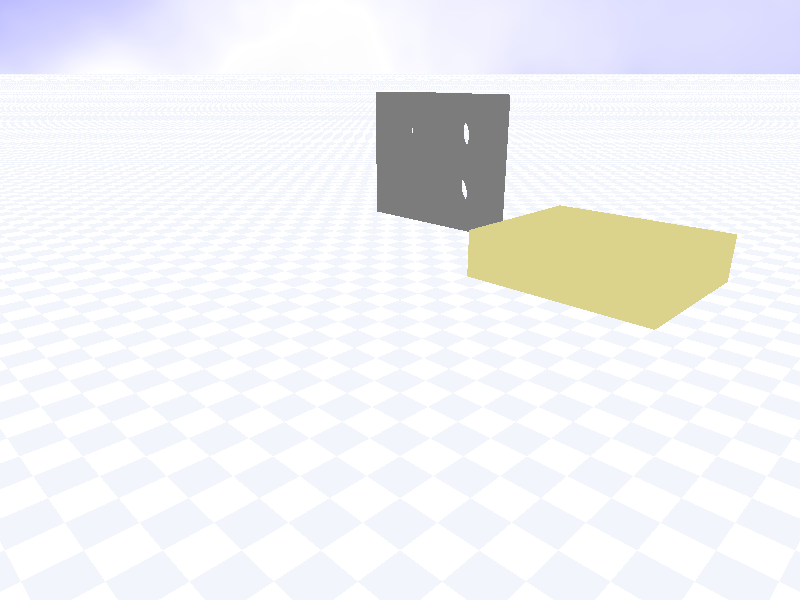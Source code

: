 //==========================================================

// 3D-Baukasten Version 1.2 (c) 2002 H.Kleber 

// POV 2 Datei Datum: 24.02.2002 Zeit: 23:13:04

//==========================================================

#include "colors.inc"
#include "textures.inc"
#include "shapes.inc"


// Standardeinstellungen: 

sky_sphere { pigment { Bright_Blue_Sky}}

camera {location <15,8,-15> look_at <0,0,0>}

light_source {<5,10,-20> color White}


plane {<0,1,0> 0 pigment {checker color White color Silver} 

finish {ambient 0.3 reflection 0.3}}

// Objekt: 1 0 .#Neu XY        


#declare XY=// Objekt: 2 CSG-Differenz  1


difference{
// Objekt: 3 Quader         

box{ < 0, 0, 0> , < 1, 1,-1> 
scale < 8, 2, 7> rotate < 0, 0, 0> translate < 0, 0, 0> 
}
// Objekt: 4 Zylinder       

cylinder{ < 0, 0, 0> , < 0, 1, 0> , 1
scale < 1, 4, 1> rotate < 0, 0, 0> translate < 2,-1,-2> 
}
// Objekt: 5 Zylinder       

cylinder{ < 0, 0, 0> , < 0, 1, 0> , 1
scale < 1, 4, 1> rotate < 0, 0, 0> translate < 6,-1,-2> 
}
// Objekt: 6 Zylinder       

cylinder{ < 0, 0, 0> , < 0, 1, 0> , 1
scale < 1, 4, 1> rotate < 0, 0, 0> translate < 2,-1,-5> 
}
// Objekt: 7 Zylinder       

cylinder{ < 0, 0, 0> , < 0, 1, 0> , 1
scale < 1, 4, 1> rotate < 0, 0, 0> translate < 6,-1,-5> 
}

scale < 1, 1, 1> rotate < 0, 0, 0> translate < 0, 0, 0> 
 pigment {rgb < 1, 1, 1> }}


// Objekt: 8 CSG-Ende       2

// Objekt: 9 XY             


object { XY             
scale < 1, 1, 1> rotate < 0, 0, 0> translate < 0, 0, 11> 
texture {Brass_Metal}}
// Objekt: 10 XY             


object { XY             
scale < 1, 1, 1> rotate < 90, 0, 0> translate <-12, 0, 10> 
texture {Polished_Chrome}}

